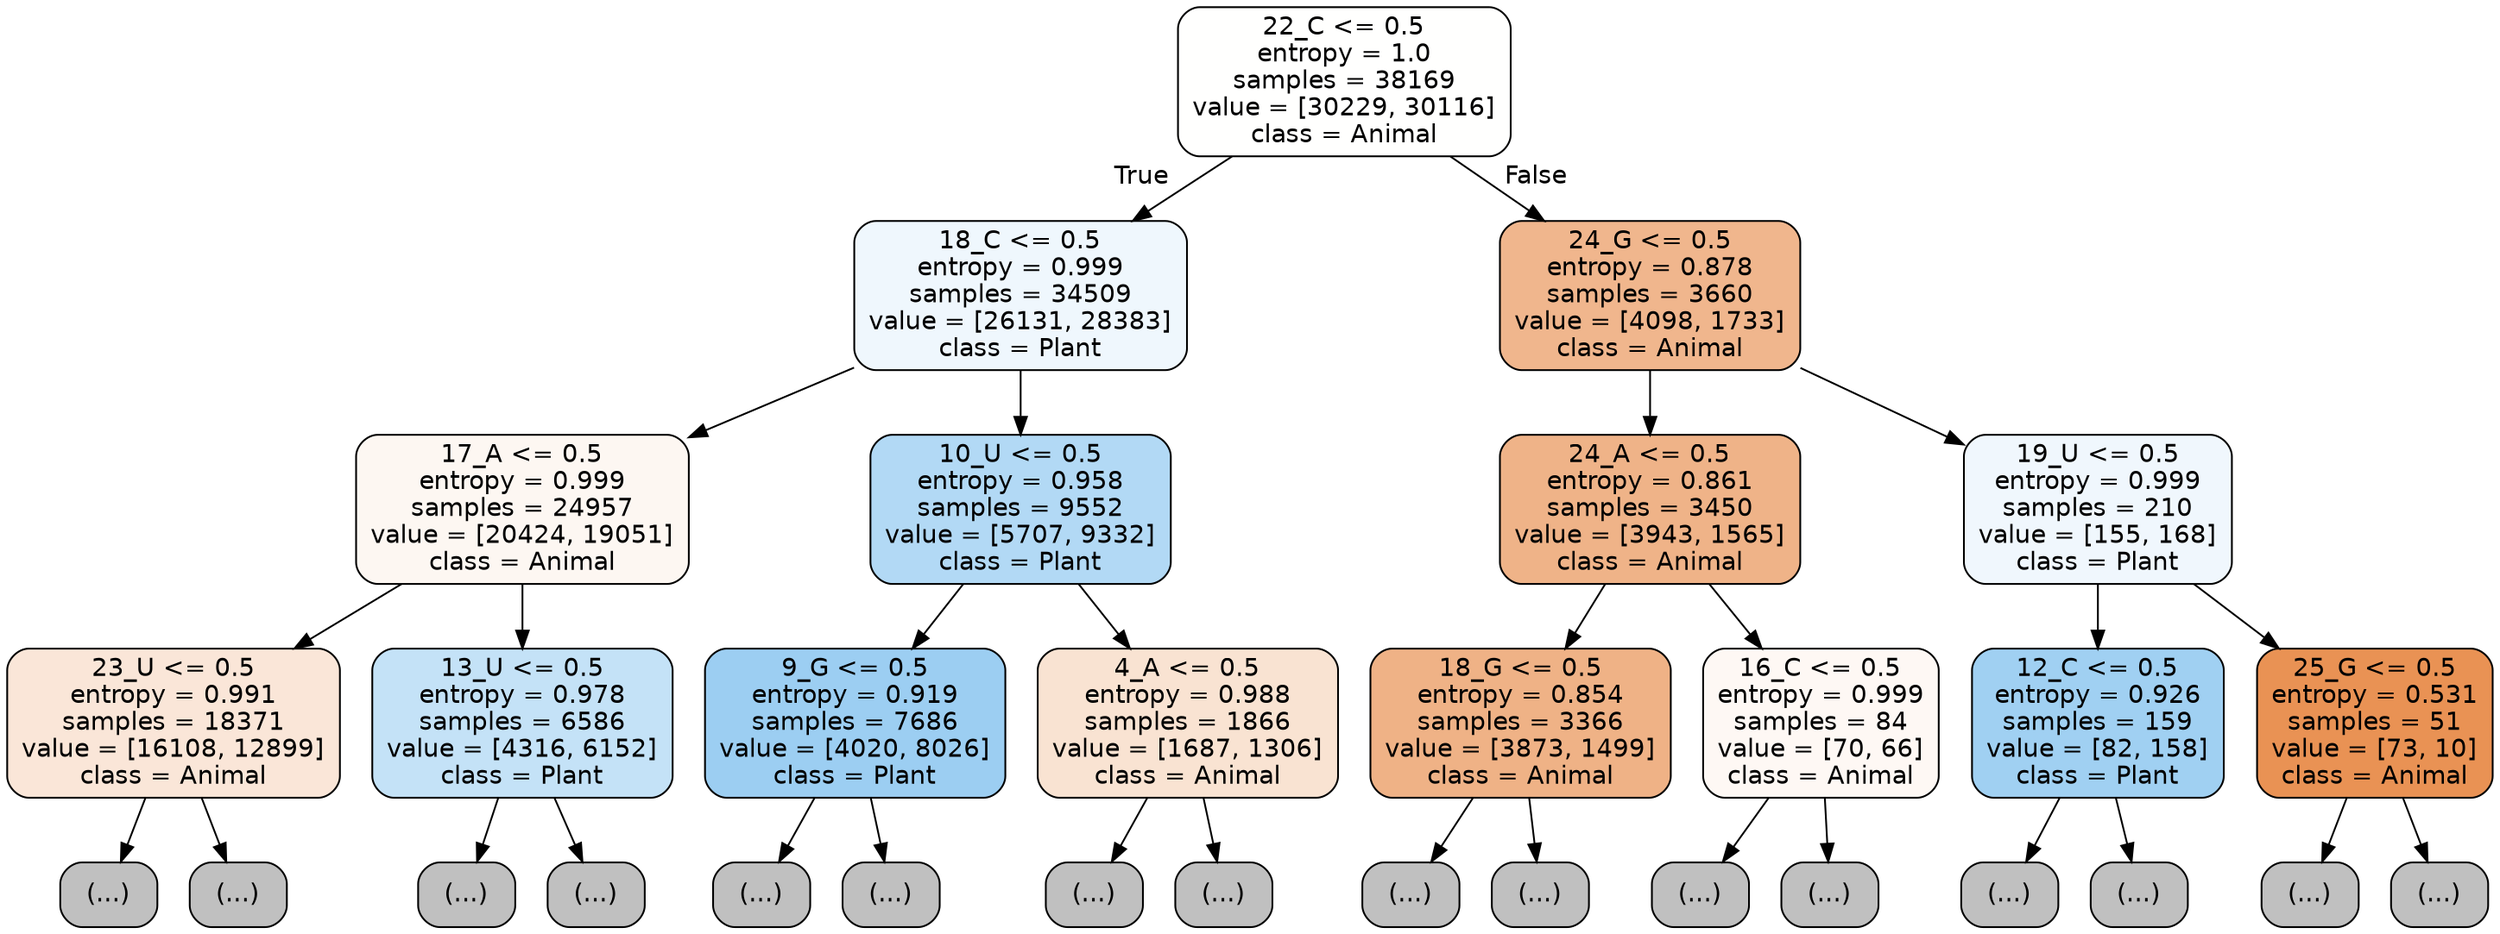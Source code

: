 digraph Tree {
node [shape=box, style="filled, rounded", color="black", fontname="helvetica"] ;
edge [fontname="helvetica"] ;
0 [label="22_C <= 0.5\nentropy = 1.0\nsamples = 38169\nvalue = [30229, 30116]\nclass = Animal", fillcolor="#fffffe"] ;
1 [label="18_C <= 0.5\nentropy = 0.999\nsamples = 34509\nvalue = [26131, 28383]\nclass = Plant", fillcolor="#eff7fd"] ;
0 -> 1 [labeldistance=2.5, labelangle=45, headlabel="True"] ;
2 [label="17_A <= 0.5\nentropy = 0.999\nsamples = 24957\nvalue = [20424, 19051]\nclass = Animal", fillcolor="#fdf7f2"] ;
1 -> 2 ;
3 [label="23_U <= 0.5\nentropy = 0.991\nsamples = 18371\nvalue = [16108, 12899]\nclass = Animal", fillcolor="#fae6d8"] ;
2 -> 3 ;
4 [label="(...)", fillcolor="#C0C0C0"] ;
3 -> 4 ;
8617 [label="(...)", fillcolor="#C0C0C0"] ;
3 -> 8617 ;
8938 [label="13_U <= 0.5\nentropy = 0.978\nsamples = 6586\nvalue = [4316, 6152]\nclass = Plant", fillcolor="#c4e2f7"] ;
2 -> 8938 ;
8939 [label="(...)", fillcolor="#C0C0C0"] ;
8938 -> 8939 ;
10826 [label="(...)", fillcolor="#C0C0C0"] ;
8938 -> 10826 ;
11489 [label="10_U <= 0.5\nentropy = 0.958\nsamples = 9552\nvalue = [5707, 9332]\nclass = Plant", fillcolor="#b2d9f5"] ;
1 -> 11489 ;
11490 [label="9_G <= 0.5\nentropy = 0.919\nsamples = 7686\nvalue = [4020, 8026]\nclass = Plant", fillcolor="#9ccef2"] ;
11489 -> 11490 ;
11491 [label="(...)", fillcolor="#C0C0C0"] ;
11490 -> 11491 ;
13348 [label="(...)", fillcolor="#C0C0C0"] ;
11490 -> 13348 ;
13985 [label="4_A <= 0.5\nentropy = 0.988\nsamples = 1866\nvalue = [1687, 1306]\nclass = Animal", fillcolor="#f9e3d2"] ;
11489 -> 13985 ;
13986 [label="(...)", fillcolor="#C0C0C0"] ;
13985 -> 13986 ;
14781 [label="(...)", fillcolor="#C0C0C0"] ;
13985 -> 14781 ;
14990 [label="24_G <= 0.5\nentropy = 0.878\nsamples = 3660\nvalue = [4098, 1733]\nclass = Animal", fillcolor="#f0b68d"] ;
0 -> 14990 [labeldistance=2.5, labelangle=-45, headlabel="False"] ;
14991 [label="24_A <= 0.5\nentropy = 0.861\nsamples = 3450\nvalue = [3943, 1565]\nclass = Animal", fillcolor="#efb388"] ;
14990 -> 14991 ;
14992 [label="18_G <= 0.5\nentropy = 0.854\nsamples = 3366\nvalue = [3873, 1499]\nclass = Animal", fillcolor="#efb286"] ;
14991 -> 14992 ;
14993 [label="(...)", fillcolor="#C0C0C0"] ;
14992 -> 14993 ;
16198 [label="(...)", fillcolor="#C0C0C0"] ;
14992 -> 16198 ;
16609 [label="16_C <= 0.5\nentropy = 0.999\nsamples = 84\nvalue = [70, 66]\nclass = Animal", fillcolor="#fef8f4"] ;
14991 -> 16609 ;
16610 [label="(...)", fillcolor="#C0C0C0"] ;
16609 -> 16610 ;
16643 [label="(...)", fillcolor="#C0C0C0"] ;
16609 -> 16643 ;
16658 [label="19_U <= 0.5\nentropy = 0.999\nsamples = 210\nvalue = [155, 168]\nclass = Plant", fillcolor="#f0f7fd"] ;
14990 -> 16658 ;
16659 [label="12_C <= 0.5\nentropy = 0.926\nsamples = 159\nvalue = [82, 158]\nclass = Plant", fillcolor="#a0d0f2"] ;
16658 -> 16659 ;
16660 [label="(...)", fillcolor="#C0C0C0"] ;
16659 -> 16660 ;
16729 [label="(...)", fillcolor="#C0C0C0"] ;
16659 -> 16729 ;
16750 [label="25_G <= 0.5\nentropy = 0.531\nsamples = 51\nvalue = [73, 10]\nclass = Animal", fillcolor="#e99254"] ;
16658 -> 16750 ;
16751 [label="(...)", fillcolor="#C0C0C0"] ;
16750 -> 16751 ;
16768 [label="(...)", fillcolor="#C0C0C0"] ;
16750 -> 16768 ;
}